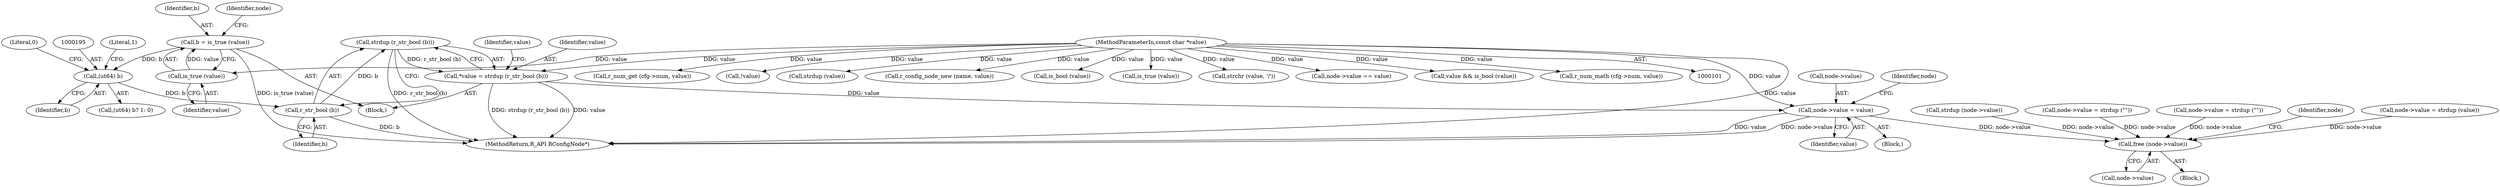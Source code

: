 digraph "0_radare2_f85bc674b2a2256a364fe796351bc1971e106005@API" {
"1000202" [label="(Call,strdup (r_str_bool (b)))"];
"1000203" [label="(Call,r_str_bool (b))"];
"1000194" [label="(Call,(ut64) b)"];
"1000185" [label="(Call,b = is_true (value))"];
"1000187" [label="(Call,is_true (value))"];
"1000104" [label="(MethodParameterIn,const char *value)"];
"1000200" [label="(Call,*value = strdup (r_str_bool (b)))"];
"1000212" [label="(Call,node->value = value)"];
"1000400" [label="(Call,free (node->value))"];
"1000401" [label="(Call,node->value)"];
"1000212" [label="(Call,node->value = value)"];
"1000204" [label="(Identifier,b)"];
"1000400" [label="(Call,free (node->value))"];
"1000272" [label="(Call,r_num_get (cfg->num, value))"];
"1000220" [label="(Call,!value)"];
"1000186" [label="(Identifier,b)"];
"1000213" [label="(Call,node->value)"];
"1000188" [label="(Identifier,value)"];
"1000196" [label="(Identifier,b)"];
"1000256" [label="(Call,strdup (value))"];
"1000200" [label="(Call,*value = strdup (r_str_bool (b)))"];
"1000193" [label="(Call,(ut64) b? 1: 0)"];
"1000389" [label="(Block,)"];
"1000187" [label="(Call,is_true (value))"];
"1000313" [label="(Call,r_config_node_new (name, value))"];
"1000185" [label="(Call,b = is_true (value))"];
"1000372" [label="(Identifier,node)"];
"1000322" [label="(Call,is_bool (value))"];
"1000191" [label="(Identifier,node)"];
"1000206" [label="(Identifier,value)"];
"1000335" [label="(Call,is_true (value))"];
"1000202" [label="(Call,strdup (r_str_bool (b)))"];
"1000203" [label="(Call,r_str_bool (b))"];
"1000216" [label="(Identifier,value)"];
"1000197" [label="(Literal,1)"];
"1000264" [label="(Call,strchr (value, '/'))"];
"1000207" [label="(Block,)"];
"1000104" [label="(MethodParameterIn,const char *value)"];
"1000241" [label="(Call,node->value == value)"];
"1000418" [label="(MethodReturn,R_API RConfigNode*)"];
"1000156" [label="(Call,strdup (node->value))"];
"1000227" [label="(Call,node->value = strdup (\"\"))"];
"1000198" [label="(Literal,0)"];
"1000320" [label="(Call,value && is_bool (value))"];
"1000283" [label="(Call,r_num_math (cfg->num, value))"];
"1000171" [label="(Call,node->value = strdup (\"\"))"];
"1000201" [label="(Identifier,value)"];
"1000194" [label="(Call,(ut64) b)"];
"1000183" [label="(Block,)"];
"1000406" [label="(Identifier,node)"];
"1000252" [label="(Call,node->value = strdup (value))"];
"1000202" -> "1000200"  [label="AST: "];
"1000202" -> "1000203"  [label="CFG: "];
"1000203" -> "1000202"  [label="AST: "];
"1000200" -> "1000202"  [label="CFG: "];
"1000202" -> "1000418"  [label="DDG: r_str_bool (b)"];
"1000202" -> "1000200"  [label="DDG: r_str_bool (b)"];
"1000203" -> "1000202"  [label="DDG: b"];
"1000203" -> "1000204"  [label="CFG: "];
"1000204" -> "1000203"  [label="AST: "];
"1000203" -> "1000418"  [label="DDG: b"];
"1000194" -> "1000203"  [label="DDG: b"];
"1000194" -> "1000193"  [label="AST: "];
"1000194" -> "1000196"  [label="CFG: "];
"1000195" -> "1000194"  [label="AST: "];
"1000196" -> "1000194"  [label="AST: "];
"1000197" -> "1000194"  [label="CFG: "];
"1000198" -> "1000194"  [label="CFG: "];
"1000185" -> "1000194"  [label="DDG: b"];
"1000185" -> "1000183"  [label="AST: "];
"1000185" -> "1000187"  [label="CFG: "];
"1000186" -> "1000185"  [label="AST: "];
"1000187" -> "1000185"  [label="AST: "];
"1000191" -> "1000185"  [label="CFG: "];
"1000185" -> "1000418"  [label="DDG: is_true (value)"];
"1000187" -> "1000185"  [label="DDG: value"];
"1000187" -> "1000188"  [label="CFG: "];
"1000188" -> "1000187"  [label="AST: "];
"1000104" -> "1000187"  [label="DDG: value"];
"1000104" -> "1000101"  [label="AST: "];
"1000104" -> "1000418"  [label="DDG: value"];
"1000104" -> "1000200"  [label="DDG: value"];
"1000104" -> "1000212"  [label="DDG: value"];
"1000104" -> "1000220"  [label="DDG: value"];
"1000104" -> "1000241"  [label="DDG: value"];
"1000104" -> "1000256"  [label="DDG: value"];
"1000104" -> "1000264"  [label="DDG: value"];
"1000104" -> "1000272"  [label="DDG: value"];
"1000104" -> "1000283"  [label="DDG: value"];
"1000104" -> "1000313"  [label="DDG: value"];
"1000104" -> "1000320"  [label="DDG: value"];
"1000104" -> "1000322"  [label="DDG: value"];
"1000104" -> "1000335"  [label="DDG: value"];
"1000200" -> "1000183"  [label="AST: "];
"1000201" -> "1000200"  [label="AST: "];
"1000206" -> "1000200"  [label="CFG: "];
"1000200" -> "1000418"  [label="DDG: value"];
"1000200" -> "1000418"  [label="DDG: strdup (r_str_bool (b))"];
"1000200" -> "1000212"  [label="DDG: value"];
"1000212" -> "1000207"  [label="AST: "];
"1000212" -> "1000216"  [label="CFG: "];
"1000213" -> "1000212"  [label="AST: "];
"1000216" -> "1000212"  [label="AST: "];
"1000372" -> "1000212"  [label="CFG: "];
"1000212" -> "1000418"  [label="DDG: value"];
"1000212" -> "1000418"  [label="DDG: node->value"];
"1000212" -> "1000400"  [label="DDG: node->value"];
"1000400" -> "1000389"  [label="AST: "];
"1000400" -> "1000401"  [label="CFG: "];
"1000401" -> "1000400"  [label="AST: "];
"1000406" -> "1000400"  [label="CFG: "];
"1000171" -> "1000400"  [label="DDG: node->value"];
"1000252" -> "1000400"  [label="DDG: node->value"];
"1000156" -> "1000400"  [label="DDG: node->value"];
"1000227" -> "1000400"  [label="DDG: node->value"];
}
